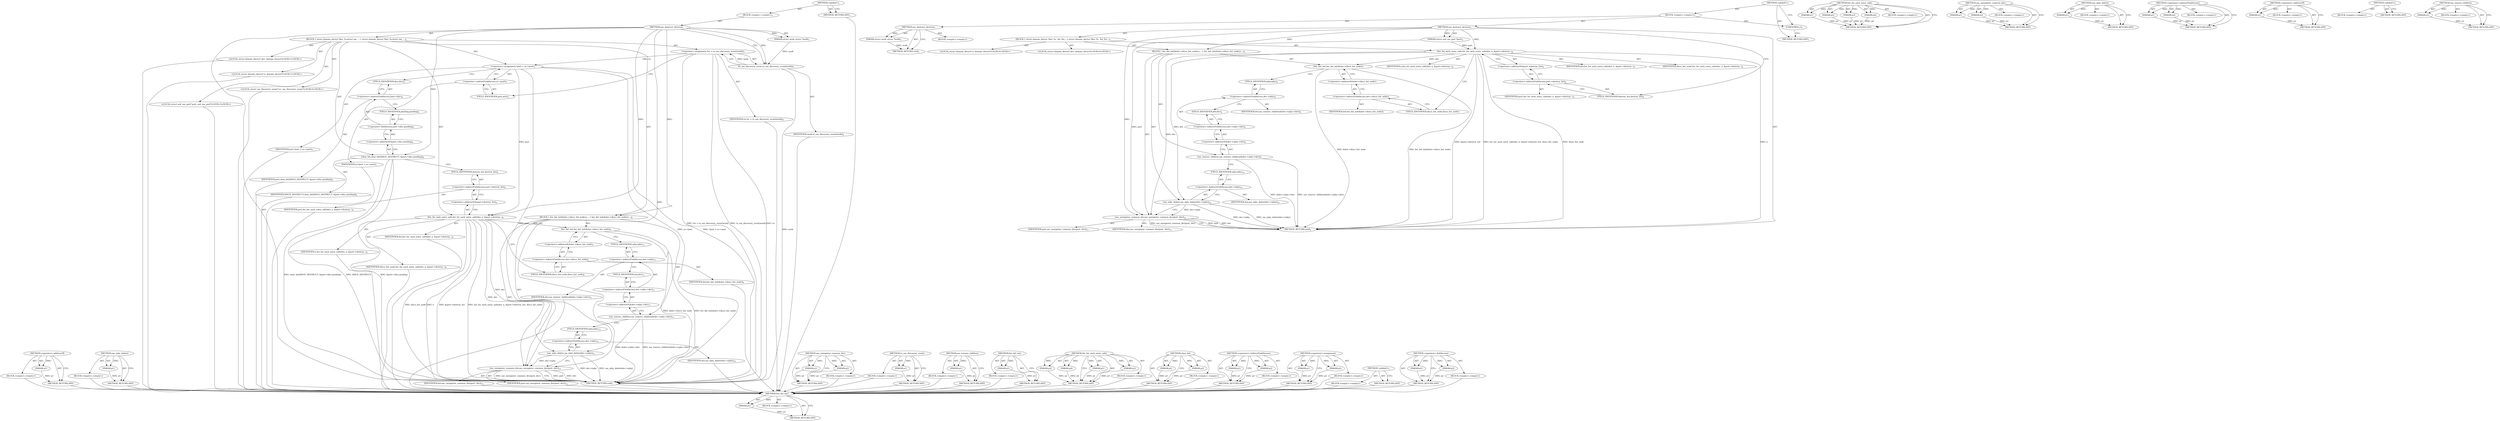 digraph "sas_remove_children" {
vulnerable_102 [label=<(METHOD,&lt;operator&gt;.addressOf)>];
vulnerable_103 [label=<(PARAM,p1)>];
vulnerable_104 [label=<(BLOCK,&lt;empty&gt;,&lt;empty&gt;)>];
vulnerable_105 [label=<(METHOD_RETURN,ANY)>];
vulnerable_126 [label=<(METHOD,sas_rphy_delete)>];
vulnerable_127 [label=<(PARAM,p1)>];
vulnerable_128 [label=<(BLOCK,&lt;empty&gt;,&lt;empty&gt;)>];
vulnerable_129 [label=<(METHOD_RETURN,ANY)>];
vulnerable_6 [label=<(METHOD,&lt;global&gt;)<SUB>1</SUB>>];
vulnerable_7 [label=<(BLOCK,&lt;empty&gt;,&lt;empty&gt;)<SUB>1</SUB>>];
vulnerable_8 [label=<(METHOD,sas_destruct_devices)<SUB>1</SUB>>];
vulnerable_9 [label=<(PARAM,struct work_struct *work)<SUB>1</SUB>>];
vulnerable_10 [label=<(BLOCK,{
 	struct domain_device *dev, *n;
	struct sas_...,{
 	struct domain_device *dev, *n;
	struct sas_...)<SUB>2</SUB>>];
vulnerable_11 [label="<(LOCAL,struct domain_device* dev: domain_device*)<SUB>3</SUB>>"];
vulnerable_12 [label="<(LOCAL,struct domain_device* n: domain_device*)<SUB>3</SUB>>"];
vulnerable_13 [label="<(LOCAL,struct sas_discovery_event* ev: sas_discovery_event*)<SUB>4</SUB>>"];
vulnerable_14 [label=<(&lt;operator&gt;.assignment,*ev = to_sas_discovery_event(work))<SUB>4</SUB>>];
vulnerable_15 [label=<(IDENTIFIER,ev,*ev = to_sas_discovery_event(work))<SUB>4</SUB>>];
vulnerable_16 [label=<(to_sas_discovery_event,to_sas_discovery_event(work))<SUB>4</SUB>>];
vulnerable_17 [label=<(IDENTIFIER,work,to_sas_discovery_event(work))<SUB>4</SUB>>];
vulnerable_18 [label="<(LOCAL,struct asd_sas_port* port: asd_sas_port*)<SUB>5</SUB>>"];
vulnerable_19 [label=<(&lt;operator&gt;.assignment,*port = ev-&gt;port)<SUB>5</SUB>>];
vulnerable_20 [label=<(IDENTIFIER,port,*port = ev-&gt;port)<SUB>5</SUB>>];
vulnerable_21 [label=<(&lt;operator&gt;.indirectFieldAccess,ev-&gt;port)<SUB>5</SUB>>];
vulnerable_22 [label=<(IDENTIFIER,ev,*port = ev-&gt;port)<SUB>5</SUB>>];
vulnerable_23 [label=<(FIELD_IDENTIFIER,port,port)<SUB>5</SUB>>];
vulnerable_24 [label=<(clear_bit,clear_bit(DISCE_DESTRUCT, &amp;port-&gt;disc.pending))<SUB>6</SUB>>];
vulnerable_25 [label=<(IDENTIFIER,DISCE_DESTRUCT,clear_bit(DISCE_DESTRUCT, &amp;port-&gt;disc.pending))<SUB>6</SUB>>];
vulnerable_26 [label=<(&lt;operator&gt;.addressOf,&amp;port-&gt;disc.pending)<SUB>6</SUB>>];
vulnerable_27 [label=<(&lt;operator&gt;.fieldAccess,port-&gt;disc.pending)<SUB>6</SUB>>];
vulnerable_28 [label=<(&lt;operator&gt;.indirectFieldAccess,port-&gt;disc)<SUB>6</SUB>>];
vulnerable_29 [label=<(IDENTIFIER,port,clear_bit(DISCE_DESTRUCT, &amp;port-&gt;disc.pending))<SUB>6</SUB>>];
vulnerable_30 [label=<(FIELD_IDENTIFIER,disc,disc)<SUB>6</SUB>>];
vulnerable_31 [label=<(FIELD_IDENTIFIER,pending,pending)<SUB>6</SUB>>];
vulnerable_32 [label=<(list_for_each_entry_safe,list_for_each_entry_safe(dev, n, &amp;port-&gt;destroy...)<SUB>8</SUB>>];
vulnerable_33 [label=<(IDENTIFIER,dev,list_for_each_entry_safe(dev, n, &amp;port-&gt;destroy...)<SUB>8</SUB>>];
vulnerable_34 [label=<(IDENTIFIER,n,list_for_each_entry_safe(dev, n, &amp;port-&gt;destroy...)<SUB>8</SUB>>];
vulnerable_35 [label=<(&lt;operator&gt;.addressOf,&amp;port-&gt;destroy_list)<SUB>8</SUB>>];
vulnerable_36 [label=<(&lt;operator&gt;.indirectFieldAccess,port-&gt;destroy_list)<SUB>8</SUB>>];
vulnerable_37 [label=<(IDENTIFIER,port,list_for_each_entry_safe(dev, n, &amp;port-&gt;destroy...)<SUB>8</SUB>>];
vulnerable_38 [label=<(FIELD_IDENTIFIER,destroy_list,destroy_list)<SUB>8</SUB>>];
vulnerable_39 [label=<(IDENTIFIER,disco_list_node,list_for_each_entry_safe(dev, n, &amp;port-&gt;destroy...)<SUB>8</SUB>>];
vulnerable_40 [label=<(BLOCK,{
 		list_del_init(&amp;dev-&gt;disco_list_node);

		s...,{
 		list_del_init(&amp;dev-&gt;disco_list_node);

		s...)<SUB>8</SUB>>];
vulnerable_41 [label=<(list_del_init,list_del_init(&amp;dev-&gt;disco_list_node))<SUB>9</SUB>>];
vulnerable_42 [label=<(&lt;operator&gt;.addressOf,&amp;dev-&gt;disco_list_node)<SUB>9</SUB>>];
vulnerable_43 [label=<(&lt;operator&gt;.indirectFieldAccess,dev-&gt;disco_list_node)<SUB>9</SUB>>];
vulnerable_44 [label=<(IDENTIFIER,dev,list_del_init(&amp;dev-&gt;disco_list_node))<SUB>9</SUB>>];
vulnerable_45 [label=<(FIELD_IDENTIFIER,disco_list_node,disco_list_node)<SUB>9</SUB>>];
vulnerable_46 [label=<(sas_remove_children,sas_remove_children(&amp;dev-&gt;rphy-&gt;dev))<SUB>11</SUB>>];
vulnerable_47 [label=<(&lt;operator&gt;.addressOf,&amp;dev-&gt;rphy-&gt;dev)<SUB>11</SUB>>];
vulnerable_48 [label=<(&lt;operator&gt;.indirectFieldAccess,dev-&gt;rphy-&gt;dev)<SUB>11</SUB>>];
vulnerable_49 [label=<(&lt;operator&gt;.indirectFieldAccess,dev-&gt;rphy)<SUB>11</SUB>>];
vulnerable_50 [label=<(IDENTIFIER,dev,sas_remove_children(&amp;dev-&gt;rphy-&gt;dev))<SUB>11</SUB>>];
vulnerable_51 [label=<(FIELD_IDENTIFIER,rphy,rphy)<SUB>11</SUB>>];
vulnerable_52 [label=<(FIELD_IDENTIFIER,dev,dev)<SUB>11</SUB>>];
vulnerable_53 [label=<(sas_rphy_delete,sas_rphy_delete(dev-&gt;rphy))<SUB>12</SUB>>];
vulnerable_54 [label=<(&lt;operator&gt;.indirectFieldAccess,dev-&gt;rphy)<SUB>12</SUB>>];
vulnerable_55 [label=<(IDENTIFIER,dev,sas_rphy_delete(dev-&gt;rphy))<SUB>12</SUB>>];
vulnerable_56 [label=<(FIELD_IDENTIFIER,rphy,rphy)<SUB>12</SUB>>];
vulnerable_57 [label=<(sas_unregister_common_dev,sas_unregister_common_dev(port, dev))<SUB>13</SUB>>];
vulnerable_58 [label=<(IDENTIFIER,port,sas_unregister_common_dev(port, dev))<SUB>13</SUB>>];
vulnerable_59 [label=<(IDENTIFIER,dev,sas_unregister_common_dev(port, dev))<SUB>13</SUB>>];
vulnerable_60 [label=<(METHOD_RETURN,void)<SUB>1</SUB>>];
vulnerable_62 [label=<(METHOD_RETURN,ANY)<SUB>1</SUB>>];
vulnerable_130 [label=<(METHOD,sas_unregister_common_dev)>];
vulnerable_131 [label=<(PARAM,p1)>];
vulnerable_132 [label=<(PARAM,p2)>];
vulnerable_133 [label=<(BLOCK,&lt;empty&gt;,&lt;empty&gt;)>];
vulnerable_134 [label=<(METHOD_RETURN,ANY)>];
vulnerable_88 [label=<(METHOD,to_sas_discovery_event)>];
vulnerable_89 [label=<(PARAM,p1)>];
vulnerable_90 [label=<(BLOCK,&lt;empty&gt;,&lt;empty&gt;)>];
vulnerable_91 [label=<(METHOD_RETURN,ANY)>];
vulnerable_122 [label=<(METHOD,sas_remove_children)>];
vulnerable_123 [label=<(PARAM,p1)>];
vulnerable_124 [label=<(BLOCK,&lt;empty&gt;,&lt;empty&gt;)>];
vulnerable_125 [label=<(METHOD_RETURN,ANY)>];
vulnerable_118 [label=<(METHOD,list_del_init)>];
vulnerable_119 [label=<(PARAM,p1)>];
vulnerable_120 [label=<(BLOCK,&lt;empty&gt;,&lt;empty&gt;)>];
vulnerable_121 [label=<(METHOD_RETURN,ANY)>];
vulnerable_111 [label=<(METHOD,list_for_each_entry_safe)>];
vulnerable_112 [label=<(PARAM,p1)>];
vulnerable_113 [label=<(PARAM,p2)>];
vulnerable_114 [label=<(PARAM,p3)>];
vulnerable_115 [label=<(PARAM,p4)>];
vulnerable_116 [label=<(BLOCK,&lt;empty&gt;,&lt;empty&gt;)>];
vulnerable_117 [label=<(METHOD_RETURN,ANY)>];
vulnerable_97 [label=<(METHOD,clear_bit)>];
vulnerable_98 [label=<(PARAM,p1)>];
vulnerable_99 [label=<(PARAM,p2)>];
vulnerable_100 [label=<(BLOCK,&lt;empty&gt;,&lt;empty&gt;)>];
vulnerable_101 [label=<(METHOD_RETURN,ANY)>];
vulnerable_92 [label=<(METHOD,&lt;operator&gt;.indirectFieldAccess)>];
vulnerable_93 [label=<(PARAM,p1)>];
vulnerable_94 [label=<(PARAM,p2)>];
vulnerable_95 [label=<(BLOCK,&lt;empty&gt;,&lt;empty&gt;)>];
vulnerable_96 [label=<(METHOD_RETURN,ANY)>];
vulnerable_83 [label=<(METHOD,&lt;operator&gt;.assignment)>];
vulnerable_84 [label=<(PARAM,p1)>];
vulnerable_85 [label=<(PARAM,p2)>];
vulnerable_86 [label=<(BLOCK,&lt;empty&gt;,&lt;empty&gt;)>];
vulnerable_87 [label=<(METHOD_RETURN,ANY)>];
vulnerable_77 [label=<(METHOD,&lt;global&gt;)<SUB>1</SUB>>];
vulnerable_78 [label=<(BLOCK,&lt;empty&gt;,&lt;empty&gt;)>];
vulnerable_79 [label=<(METHOD_RETURN,ANY)>];
vulnerable_106 [label=<(METHOD,&lt;operator&gt;.fieldAccess)>];
vulnerable_107 [label=<(PARAM,p1)>];
vulnerable_108 [label=<(PARAM,p2)>];
vulnerable_109 [label=<(BLOCK,&lt;empty&gt;,&lt;empty&gt;)>];
vulnerable_110 [label=<(METHOD_RETURN,ANY)>];
fixed_84 [label=<(METHOD,list_del_init)>];
fixed_85 [label=<(PARAM,p1)>];
fixed_86 [label=<(BLOCK,&lt;empty&gt;,&lt;empty&gt;)>];
fixed_87 [label=<(METHOD_RETURN,ANY)>];
fixed_6 [label=<(METHOD,&lt;global&gt;)<SUB>1</SUB>>];
fixed_7 [label=<(BLOCK,&lt;empty&gt;,&lt;empty&gt;)<SUB>1</SUB>>];
fixed_8 [label=<(METHOD,sas_destruct_devices)<SUB>1</SUB>>];
fixed_9 [label=<(PARAM,struct work_struct *work)<SUB>1</SUB>>];
fixed_10 [label=<(BLOCK,&lt;empty&gt;,&lt;empty&gt;)>];
fixed_11 [label=<(METHOD_RETURN,void)<SUB>1</SUB>>];
fixed_13 [label=<(UNKNOWN,),))<SUB>1</SUB>>];
fixed_14 [label=<(METHOD,sas_destruct_devices)<SUB>2</SUB>>];
fixed_15 [label=<(PARAM,struct asd_sas_port *port)<SUB>2</SUB>>];
fixed_16 [label=<(BLOCK,{
 	struct domain_device *dev, *n;
 
 	list_for...,{
 	struct domain_device *dev, *n;
 
 	list_for...)<SUB>3</SUB>>];
fixed_17 [label="<(LOCAL,struct domain_device* dev: domain_device*)<SUB>4</SUB>>"];
fixed_18 [label="<(LOCAL,struct domain_device* n: domain_device*)<SUB>4</SUB>>"];
fixed_19 [label=<(list_for_each_entry_safe,list_for_each_entry_safe(dev, n, &amp;port-&gt;destroy...)<SUB>6</SUB>>];
fixed_20 [label=<(IDENTIFIER,dev,list_for_each_entry_safe(dev, n, &amp;port-&gt;destroy...)<SUB>6</SUB>>];
fixed_21 [label=<(IDENTIFIER,n,list_for_each_entry_safe(dev, n, &amp;port-&gt;destroy...)<SUB>6</SUB>>];
fixed_22 [label=<(&lt;operator&gt;.addressOf,&amp;port-&gt;destroy_list)<SUB>6</SUB>>];
fixed_23 [label=<(&lt;operator&gt;.indirectFieldAccess,port-&gt;destroy_list)<SUB>6</SUB>>];
fixed_24 [label=<(IDENTIFIER,port,list_for_each_entry_safe(dev, n, &amp;port-&gt;destroy...)<SUB>6</SUB>>];
fixed_25 [label=<(FIELD_IDENTIFIER,destroy_list,destroy_list)<SUB>6</SUB>>];
fixed_26 [label=<(IDENTIFIER,disco_list_node,list_for_each_entry_safe(dev, n, &amp;port-&gt;destroy...)<SUB>6</SUB>>];
fixed_27 [label=<(BLOCK,{
 		list_del_init(&amp;dev-&gt;disco_list_node);

		s...,{
 		list_del_init(&amp;dev-&gt;disco_list_node);

		s...)<SUB>6</SUB>>];
fixed_28 [label=<(list_del_init,list_del_init(&amp;dev-&gt;disco_list_node))<SUB>7</SUB>>];
fixed_29 [label=<(&lt;operator&gt;.addressOf,&amp;dev-&gt;disco_list_node)<SUB>7</SUB>>];
fixed_30 [label=<(&lt;operator&gt;.indirectFieldAccess,dev-&gt;disco_list_node)<SUB>7</SUB>>];
fixed_31 [label=<(IDENTIFIER,dev,list_del_init(&amp;dev-&gt;disco_list_node))<SUB>7</SUB>>];
fixed_32 [label=<(FIELD_IDENTIFIER,disco_list_node,disco_list_node)<SUB>7</SUB>>];
fixed_33 [label=<(sas_remove_children,sas_remove_children(&amp;dev-&gt;rphy-&gt;dev))<SUB>9</SUB>>];
fixed_34 [label=<(&lt;operator&gt;.addressOf,&amp;dev-&gt;rphy-&gt;dev)<SUB>9</SUB>>];
fixed_35 [label=<(&lt;operator&gt;.indirectFieldAccess,dev-&gt;rphy-&gt;dev)<SUB>9</SUB>>];
fixed_36 [label=<(&lt;operator&gt;.indirectFieldAccess,dev-&gt;rphy)<SUB>9</SUB>>];
fixed_37 [label=<(IDENTIFIER,dev,sas_remove_children(&amp;dev-&gt;rphy-&gt;dev))<SUB>9</SUB>>];
fixed_38 [label=<(FIELD_IDENTIFIER,rphy,rphy)<SUB>9</SUB>>];
fixed_39 [label=<(FIELD_IDENTIFIER,dev,dev)<SUB>9</SUB>>];
fixed_40 [label=<(sas_rphy_delete,sas_rphy_delete(dev-&gt;rphy))<SUB>10</SUB>>];
fixed_41 [label=<(&lt;operator&gt;.indirectFieldAccess,dev-&gt;rphy)<SUB>10</SUB>>];
fixed_42 [label=<(IDENTIFIER,dev,sas_rphy_delete(dev-&gt;rphy))<SUB>10</SUB>>];
fixed_43 [label=<(FIELD_IDENTIFIER,rphy,rphy)<SUB>10</SUB>>];
fixed_44 [label=<(sas_unregister_common_dev,sas_unregister_common_dev(port, dev))<SUB>11</SUB>>];
fixed_45 [label=<(IDENTIFIER,port,sas_unregister_common_dev(port, dev))<SUB>11</SUB>>];
fixed_46 [label=<(IDENTIFIER,dev,sas_unregister_common_dev(port, dev))<SUB>11</SUB>>];
fixed_47 [label=<(METHOD_RETURN,void)<SUB>2</SUB>>];
fixed_49 [label=<(METHOD_RETURN,ANY)<SUB>1</SUB>>];
fixed_68 [label=<(METHOD,list_for_each_entry_safe)>];
fixed_69 [label=<(PARAM,p1)>];
fixed_70 [label=<(PARAM,p2)>];
fixed_71 [label=<(PARAM,p3)>];
fixed_72 [label=<(PARAM,p4)>];
fixed_73 [label=<(BLOCK,&lt;empty&gt;,&lt;empty&gt;)>];
fixed_74 [label=<(METHOD_RETURN,ANY)>];
fixed_96 [label=<(METHOD,sas_unregister_common_dev)>];
fixed_97 [label=<(PARAM,p1)>];
fixed_98 [label=<(PARAM,p2)>];
fixed_99 [label=<(BLOCK,&lt;empty&gt;,&lt;empty&gt;)>];
fixed_100 [label=<(METHOD_RETURN,ANY)>];
fixed_92 [label=<(METHOD,sas_rphy_delete)>];
fixed_93 [label=<(PARAM,p1)>];
fixed_94 [label=<(BLOCK,&lt;empty&gt;,&lt;empty&gt;)>];
fixed_95 [label=<(METHOD_RETURN,ANY)>];
fixed_79 [label=<(METHOD,&lt;operator&gt;.indirectFieldAccess)>];
fixed_80 [label=<(PARAM,p1)>];
fixed_81 [label=<(PARAM,p2)>];
fixed_82 [label=<(BLOCK,&lt;empty&gt;,&lt;empty&gt;)>];
fixed_83 [label=<(METHOD_RETURN,ANY)>];
fixed_75 [label=<(METHOD,&lt;operator&gt;.addressOf)>];
fixed_76 [label=<(PARAM,p1)>];
fixed_77 [label=<(BLOCK,&lt;empty&gt;,&lt;empty&gt;)>];
fixed_78 [label=<(METHOD_RETURN,ANY)>];
fixed_62 [label=<(METHOD,&lt;global&gt;)<SUB>1</SUB>>];
fixed_63 [label=<(BLOCK,&lt;empty&gt;,&lt;empty&gt;)>];
fixed_64 [label=<(METHOD_RETURN,ANY)>];
fixed_88 [label=<(METHOD,sas_remove_children)>];
fixed_89 [label=<(PARAM,p1)>];
fixed_90 [label=<(BLOCK,&lt;empty&gt;,&lt;empty&gt;)>];
fixed_91 [label=<(METHOD_RETURN,ANY)>];
vulnerable_102 -> vulnerable_103  [key=0, label="AST: "];
vulnerable_102 -> vulnerable_103  [key=1, label="DDG: "];
vulnerable_102 -> vulnerable_104  [key=0, label="AST: "];
vulnerable_102 -> vulnerable_105  [key=0, label="AST: "];
vulnerable_102 -> vulnerable_105  [key=1, label="CFG: "];
vulnerable_103 -> vulnerable_105  [key=0, label="DDG: p1"];
vulnerable_104 -> fixed_84  [key=0];
vulnerable_105 -> fixed_84  [key=0];
vulnerable_126 -> vulnerable_127  [key=0, label="AST: "];
vulnerable_126 -> vulnerable_127  [key=1, label="DDG: "];
vulnerable_126 -> vulnerable_128  [key=0, label="AST: "];
vulnerable_126 -> vulnerable_129  [key=0, label="AST: "];
vulnerable_126 -> vulnerable_129  [key=1, label="CFG: "];
vulnerable_127 -> vulnerable_129  [key=0, label="DDG: p1"];
vulnerable_128 -> fixed_84  [key=0];
vulnerable_129 -> fixed_84  [key=0];
vulnerable_6 -> vulnerable_7  [key=0, label="AST: "];
vulnerable_6 -> vulnerable_62  [key=0, label="AST: "];
vulnerable_6 -> vulnerable_62  [key=1, label="CFG: "];
vulnerable_7 -> vulnerable_8  [key=0, label="AST: "];
vulnerable_8 -> vulnerable_9  [key=0, label="AST: "];
vulnerable_8 -> vulnerable_9  [key=1, label="DDG: "];
vulnerable_8 -> vulnerable_10  [key=0, label="AST: "];
vulnerable_8 -> vulnerable_60  [key=0, label="AST: "];
vulnerable_8 -> vulnerable_16  [key=0, label="CFG: "];
vulnerable_8 -> vulnerable_16  [key=1, label="DDG: "];
vulnerable_8 -> vulnerable_40  [key=0, label="DDG: "];
vulnerable_8 -> vulnerable_24  [key=0, label="DDG: "];
vulnerable_8 -> vulnerable_32  [key=0, label="DDG: "];
vulnerable_8 -> vulnerable_57  [key=0, label="DDG: "];
vulnerable_9 -> vulnerable_16  [key=0, label="DDG: work"];
vulnerable_10 -> vulnerable_11  [key=0, label="AST: "];
vulnerable_10 -> vulnerable_12  [key=0, label="AST: "];
vulnerable_10 -> vulnerable_13  [key=0, label="AST: "];
vulnerable_10 -> vulnerable_14  [key=0, label="AST: "];
vulnerable_10 -> vulnerable_18  [key=0, label="AST: "];
vulnerable_10 -> vulnerable_19  [key=0, label="AST: "];
vulnerable_10 -> vulnerable_24  [key=0, label="AST: "];
vulnerable_10 -> vulnerable_32  [key=0, label="AST: "];
vulnerable_10 -> vulnerable_40  [key=0, label="AST: "];
vulnerable_11 -> fixed_84  [key=0];
vulnerable_12 -> fixed_84  [key=0];
vulnerable_13 -> fixed_84  [key=0];
vulnerable_14 -> vulnerable_15  [key=0, label="AST: "];
vulnerable_14 -> vulnerable_16  [key=0, label="AST: "];
vulnerable_14 -> vulnerable_23  [key=0, label="CFG: "];
vulnerable_14 -> vulnerable_60  [key=0, label="DDG: ev"];
vulnerable_14 -> vulnerable_60  [key=1, label="DDG: to_sas_discovery_event(work)"];
vulnerable_14 -> vulnerable_60  [key=2, label="DDG: *ev = to_sas_discovery_event(work)"];
vulnerable_14 -> vulnerable_19  [key=0, label="DDG: ev"];
vulnerable_15 -> fixed_84  [key=0];
vulnerable_16 -> vulnerable_17  [key=0, label="AST: "];
vulnerable_16 -> vulnerable_14  [key=0, label="CFG: "];
vulnerable_16 -> vulnerable_14  [key=1, label="DDG: work"];
vulnerable_16 -> vulnerable_60  [key=0, label="DDG: work"];
vulnerable_17 -> fixed_84  [key=0];
vulnerable_18 -> fixed_84  [key=0];
vulnerable_19 -> vulnerable_20  [key=0, label="AST: "];
vulnerable_19 -> vulnerable_21  [key=0, label="AST: "];
vulnerable_19 -> vulnerable_30  [key=0, label="CFG: "];
vulnerable_19 -> vulnerable_60  [key=0, label="DDG: ev-&gt;port"];
vulnerable_19 -> vulnerable_60  [key=1, label="DDG: *port = ev-&gt;port"];
vulnerable_19 -> vulnerable_32  [key=0, label="DDG: port"];
vulnerable_19 -> vulnerable_57  [key=0, label="DDG: port"];
vulnerable_20 -> fixed_84  [key=0];
vulnerable_21 -> vulnerable_22  [key=0, label="AST: "];
vulnerable_21 -> vulnerable_23  [key=0, label="AST: "];
vulnerable_21 -> vulnerable_19  [key=0, label="CFG: "];
vulnerable_22 -> fixed_84  [key=0];
vulnerable_23 -> vulnerable_21  [key=0, label="CFG: "];
vulnerable_24 -> vulnerable_25  [key=0, label="AST: "];
vulnerable_24 -> vulnerable_26  [key=0, label="AST: "];
vulnerable_24 -> vulnerable_38  [key=0, label="CFG: "];
vulnerable_24 -> vulnerable_60  [key=0, label="DDG: &amp;port-&gt;disc.pending"];
vulnerable_24 -> vulnerable_60  [key=1, label="DDG: clear_bit(DISCE_DESTRUCT, &amp;port-&gt;disc.pending)"];
vulnerable_24 -> vulnerable_60  [key=2, label="DDG: DISCE_DESTRUCT"];
vulnerable_25 -> fixed_84  [key=0];
vulnerable_26 -> vulnerable_27  [key=0, label="AST: "];
vulnerable_26 -> vulnerable_24  [key=0, label="CFG: "];
vulnerable_27 -> vulnerable_28  [key=0, label="AST: "];
vulnerable_27 -> vulnerable_31  [key=0, label="AST: "];
vulnerable_27 -> vulnerable_26  [key=0, label="CFG: "];
vulnerable_28 -> vulnerable_29  [key=0, label="AST: "];
vulnerable_28 -> vulnerable_30  [key=0, label="AST: "];
vulnerable_28 -> vulnerable_31  [key=0, label="CFG: "];
vulnerable_29 -> fixed_84  [key=0];
vulnerable_30 -> vulnerable_28  [key=0, label="CFG: "];
vulnerable_31 -> vulnerable_27  [key=0, label="CFG: "];
vulnerable_32 -> vulnerable_33  [key=0, label="AST: "];
vulnerable_32 -> vulnerable_34  [key=0, label="AST: "];
vulnerable_32 -> vulnerable_35  [key=0, label="AST: "];
vulnerable_32 -> vulnerable_39  [key=0, label="AST: "];
vulnerable_32 -> vulnerable_45  [key=0, label="CFG: "];
vulnerable_32 -> vulnerable_60  [key=0, label="DDG: n"];
vulnerable_32 -> vulnerable_60  [key=1, label="DDG: &amp;port-&gt;destroy_list"];
vulnerable_32 -> vulnerable_60  [key=2, label="DDG: list_for_each_entry_safe(dev, n, &amp;port-&gt;destroy_list, disco_list_node)"];
vulnerable_32 -> vulnerable_60  [key=3, label="DDG: disco_list_node"];
vulnerable_32 -> vulnerable_41  [key=0, label="DDG: dev"];
vulnerable_32 -> vulnerable_53  [key=0, label="DDG: dev"];
vulnerable_32 -> vulnerable_57  [key=0, label="DDG: dev"];
vulnerable_33 -> fixed_84  [key=0];
vulnerable_34 -> fixed_84  [key=0];
vulnerable_35 -> vulnerable_36  [key=0, label="AST: "];
vulnerable_35 -> vulnerable_32  [key=0, label="CFG: "];
vulnerable_36 -> vulnerable_37  [key=0, label="AST: "];
vulnerable_36 -> vulnerable_38  [key=0, label="AST: "];
vulnerable_36 -> vulnerable_35  [key=0, label="CFG: "];
vulnerable_37 -> fixed_84  [key=0];
vulnerable_38 -> vulnerable_36  [key=0, label="CFG: "];
vulnerable_39 -> fixed_84  [key=0];
vulnerable_40 -> vulnerable_41  [key=0, label="AST: "];
vulnerable_40 -> vulnerable_46  [key=0, label="AST: "];
vulnerable_40 -> vulnerable_53  [key=0, label="AST: "];
vulnerable_40 -> vulnerable_57  [key=0, label="AST: "];
vulnerable_41 -> vulnerable_42  [key=0, label="AST: "];
vulnerable_41 -> vulnerable_51  [key=0, label="CFG: "];
vulnerable_41 -> vulnerable_60  [key=0, label="DDG: &amp;dev-&gt;disco_list_node"];
vulnerable_41 -> vulnerable_60  [key=1, label="DDG: list_del_init(&amp;dev-&gt;disco_list_node)"];
vulnerable_42 -> vulnerable_43  [key=0, label="AST: "];
vulnerable_42 -> vulnerable_41  [key=0, label="CFG: "];
vulnerable_43 -> vulnerable_44  [key=0, label="AST: "];
vulnerable_43 -> vulnerable_45  [key=0, label="AST: "];
vulnerable_43 -> vulnerable_42  [key=0, label="CFG: "];
vulnerable_44 -> fixed_84  [key=0];
vulnerable_45 -> vulnerable_43  [key=0, label="CFG: "];
vulnerable_46 -> vulnerable_47  [key=0, label="AST: "];
vulnerable_46 -> vulnerable_56  [key=0, label="CFG: "];
vulnerable_46 -> vulnerable_60  [key=0, label="DDG: &amp;dev-&gt;rphy-&gt;dev"];
vulnerable_46 -> vulnerable_60  [key=1, label="DDG: sas_remove_children(&amp;dev-&gt;rphy-&gt;dev)"];
vulnerable_47 -> vulnerable_48  [key=0, label="AST: "];
vulnerable_47 -> vulnerable_46  [key=0, label="CFG: "];
vulnerable_48 -> vulnerable_49  [key=0, label="AST: "];
vulnerable_48 -> vulnerable_52  [key=0, label="AST: "];
vulnerable_48 -> vulnerable_47  [key=0, label="CFG: "];
vulnerable_49 -> vulnerable_50  [key=0, label="AST: "];
vulnerable_49 -> vulnerable_51  [key=0, label="AST: "];
vulnerable_49 -> vulnerable_52  [key=0, label="CFG: "];
vulnerable_50 -> fixed_84  [key=0];
vulnerable_51 -> vulnerable_49  [key=0, label="CFG: "];
vulnerable_52 -> vulnerable_48  [key=0, label="CFG: "];
vulnerable_53 -> vulnerable_54  [key=0, label="AST: "];
vulnerable_53 -> vulnerable_57  [key=0, label="CFG: "];
vulnerable_53 -> vulnerable_57  [key=1, label="DDG: dev-&gt;rphy"];
vulnerable_53 -> vulnerable_60  [key=0, label="DDG: dev-&gt;rphy"];
vulnerable_53 -> vulnerable_60  [key=1, label="DDG: sas_rphy_delete(dev-&gt;rphy)"];
vulnerable_54 -> vulnerable_55  [key=0, label="AST: "];
vulnerable_54 -> vulnerable_56  [key=0, label="AST: "];
vulnerable_54 -> vulnerable_53  [key=0, label="CFG: "];
vulnerable_55 -> fixed_84  [key=0];
vulnerable_56 -> vulnerable_54  [key=0, label="CFG: "];
vulnerable_57 -> vulnerable_58  [key=0, label="AST: "];
vulnerable_57 -> vulnerable_59  [key=0, label="AST: "];
vulnerable_57 -> vulnerable_60  [key=0, label="CFG: "];
vulnerable_57 -> vulnerable_60  [key=1, label="DDG: port"];
vulnerable_57 -> vulnerable_60  [key=2, label="DDG: dev"];
vulnerable_57 -> vulnerable_60  [key=3, label="DDG: sas_unregister_common_dev(port, dev)"];
vulnerable_58 -> fixed_84  [key=0];
vulnerable_59 -> fixed_84  [key=0];
vulnerable_60 -> fixed_84  [key=0];
vulnerable_62 -> fixed_84  [key=0];
vulnerable_130 -> vulnerable_131  [key=0, label="AST: "];
vulnerable_130 -> vulnerable_131  [key=1, label="DDG: "];
vulnerable_130 -> vulnerable_133  [key=0, label="AST: "];
vulnerable_130 -> vulnerable_132  [key=0, label="AST: "];
vulnerable_130 -> vulnerable_132  [key=1, label="DDG: "];
vulnerable_130 -> vulnerable_134  [key=0, label="AST: "];
vulnerable_130 -> vulnerable_134  [key=1, label="CFG: "];
vulnerable_131 -> vulnerable_134  [key=0, label="DDG: p1"];
vulnerable_132 -> vulnerable_134  [key=0, label="DDG: p2"];
vulnerable_133 -> fixed_84  [key=0];
vulnerable_134 -> fixed_84  [key=0];
vulnerable_88 -> vulnerable_89  [key=0, label="AST: "];
vulnerable_88 -> vulnerable_89  [key=1, label="DDG: "];
vulnerable_88 -> vulnerable_90  [key=0, label="AST: "];
vulnerable_88 -> vulnerable_91  [key=0, label="AST: "];
vulnerable_88 -> vulnerable_91  [key=1, label="CFG: "];
vulnerable_89 -> vulnerable_91  [key=0, label="DDG: p1"];
vulnerable_90 -> fixed_84  [key=0];
vulnerable_91 -> fixed_84  [key=0];
vulnerable_122 -> vulnerable_123  [key=0, label="AST: "];
vulnerable_122 -> vulnerable_123  [key=1, label="DDG: "];
vulnerable_122 -> vulnerable_124  [key=0, label="AST: "];
vulnerable_122 -> vulnerable_125  [key=0, label="AST: "];
vulnerable_122 -> vulnerable_125  [key=1, label="CFG: "];
vulnerable_123 -> vulnerable_125  [key=0, label="DDG: p1"];
vulnerable_124 -> fixed_84  [key=0];
vulnerable_125 -> fixed_84  [key=0];
vulnerable_118 -> vulnerable_119  [key=0, label="AST: "];
vulnerable_118 -> vulnerable_119  [key=1, label="DDG: "];
vulnerable_118 -> vulnerable_120  [key=0, label="AST: "];
vulnerable_118 -> vulnerable_121  [key=0, label="AST: "];
vulnerable_118 -> vulnerable_121  [key=1, label="CFG: "];
vulnerable_119 -> vulnerable_121  [key=0, label="DDG: p1"];
vulnerable_120 -> fixed_84  [key=0];
vulnerable_121 -> fixed_84  [key=0];
vulnerable_111 -> vulnerable_112  [key=0, label="AST: "];
vulnerable_111 -> vulnerable_112  [key=1, label="DDG: "];
vulnerable_111 -> vulnerable_116  [key=0, label="AST: "];
vulnerable_111 -> vulnerable_113  [key=0, label="AST: "];
vulnerable_111 -> vulnerable_113  [key=1, label="DDG: "];
vulnerable_111 -> vulnerable_117  [key=0, label="AST: "];
vulnerable_111 -> vulnerable_117  [key=1, label="CFG: "];
vulnerable_111 -> vulnerable_114  [key=0, label="AST: "];
vulnerable_111 -> vulnerable_114  [key=1, label="DDG: "];
vulnerable_111 -> vulnerable_115  [key=0, label="AST: "];
vulnerable_111 -> vulnerable_115  [key=1, label="DDG: "];
vulnerable_112 -> vulnerable_117  [key=0, label="DDG: p1"];
vulnerable_113 -> vulnerable_117  [key=0, label="DDG: p2"];
vulnerable_114 -> vulnerable_117  [key=0, label="DDG: p3"];
vulnerable_115 -> vulnerable_117  [key=0, label="DDG: p4"];
vulnerable_116 -> fixed_84  [key=0];
vulnerable_117 -> fixed_84  [key=0];
vulnerable_97 -> vulnerable_98  [key=0, label="AST: "];
vulnerable_97 -> vulnerable_98  [key=1, label="DDG: "];
vulnerable_97 -> vulnerable_100  [key=0, label="AST: "];
vulnerable_97 -> vulnerable_99  [key=0, label="AST: "];
vulnerable_97 -> vulnerable_99  [key=1, label="DDG: "];
vulnerable_97 -> vulnerable_101  [key=0, label="AST: "];
vulnerable_97 -> vulnerable_101  [key=1, label="CFG: "];
vulnerable_98 -> vulnerable_101  [key=0, label="DDG: p1"];
vulnerable_99 -> vulnerable_101  [key=0, label="DDG: p2"];
vulnerable_100 -> fixed_84  [key=0];
vulnerable_101 -> fixed_84  [key=0];
vulnerable_92 -> vulnerable_93  [key=0, label="AST: "];
vulnerable_92 -> vulnerable_93  [key=1, label="DDG: "];
vulnerable_92 -> vulnerable_95  [key=0, label="AST: "];
vulnerable_92 -> vulnerable_94  [key=0, label="AST: "];
vulnerable_92 -> vulnerable_94  [key=1, label="DDG: "];
vulnerable_92 -> vulnerable_96  [key=0, label="AST: "];
vulnerable_92 -> vulnerable_96  [key=1, label="CFG: "];
vulnerable_93 -> vulnerable_96  [key=0, label="DDG: p1"];
vulnerable_94 -> vulnerable_96  [key=0, label="DDG: p2"];
vulnerable_95 -> fixed_84  [key=0];
vulnerable_96 -> fixed_84  [key=0];
vulnerable_83 -> vulnerable_84  [key=0, label="AST: "];
vulnerable_83 -> vulnerable_84  [key=1, label="DDG: "];
vulnerable_83 -> vulnerable_86  [key=0, label="AST: "];
vulnerable_83 -> vulnerable_85  [key=0, label="AST: "];
vulnerable_83 -> vulnerable_85  [key=1, label="DDG: "];
vulnerable_83 -> vulnerable_87  [key=0, label="AST: "];
vulnerable_83 -> vulnerable_87  [key=1, label="CFG: "];
vulnerable_84 -> vulnerable_87  [key=0, label="DDG: p1"];
vulnerable_85 -> vulnerable_87  [key=0, label="DDG: p2"];
vulnerable_86 -> fixed_84  [key=0];
vulnerable_87 -> fixed_84  [key=0];
vulnerable_77 -> vulnerable_78  [key=0, label="AST: "];
vulnerable_77 -> vulnerable_79  [key=0, label="AST: "];
vulnerable_77 -> vulnerable_79  [key=1, label="CFG: "];
vulnerable_78 -> fixed_84  [key=0];
vulnerable_79 -> fixed_84  [key=0];
vulnerable_106 -> vulnerable_107  [key=0, label="AST: "];
vulnerable_106 -> vulnerable_107  [key=1, label="DDG: "];
vulnerable_106 -> vulnerable_109  [key=0, label="AST: "];
vulnerable_106 -> vulnerable_108  [key=0, label="AST: "];
vulnerable_106 -> vulnerable_108  [key=1, label="DDG: "];
vulnerable_106 -> vulnerable_110  [key=0, label="AST: "];
vulnerable_106 -> vulnerable_110  [key=1, label="CFG: "];
vulnerable_107 -> vulnerable_110  [key=0, label="DDG: p1"];
vulnerable_108 -> vulnerable_110  [key=0, label="DDG: p2"];
vulnerable_109 -> fixed_84  [key=0];
vulnerable_110 -> fixed_84  [key=0];
fixed_84 -> fixed_85  [key=0, label="AST: "];
fixed_84 -> fixed_85  [key=1, label="DDG: "];
fixed_84 -> fixed_86  [key=0, label="AST: "];
fixed_84 -> fixed_87  [key=0, label="AST: "];
fixed_84 -> fixed_87  [key=1, label="CFG: "];
fixed_85 -> fixed_87  [key=0, label="DDG: p1"];
fixed_6 -> fixed_7  [key=0, label="AST: "];
fixed_6 -> fixed_49  [key=0, label="AST: "];
fixed_6 -> fixed_13  [key=0, label="CFG: "];
fixed_7 -> fixed_8  [key=0, label="AST: "];
fixed_7 -> fixed_13  [key=0, label="AST: "];
fixed_7 -> fixed_14  [key=0, label="AST: "];
fixed_8 -> fixed_9  [key=0, label="AST: "];
fixed_8 -> fixed_9  [key=1, label="DDG: "];
fixed_8 -> fixed_10  [key=0, label="AST: "];
fixed_8 -> fixed_11  [key=0, label="AST: "];
fixed_8 -> fixed_11  [key=1, label="CFG: "];
fixed_9 -> fixed_11  [key=0, label="DDG: work"];
fixed_13 -> fixed_49  [key=0, label="CFG: "];
fixed_14 -> fixed_15  [key=0, label="AST: "];
fixed_14 -> fixed_15  [key=1, label="DDG: "];
fixed_14 -> fixed_16  [key=0, label="AST: "];
fixed_14 -> fixed_47  [key=0, label="AST: "];
fixed_14 -> fixed_25  [key=0, label="CFG: "];
fixed_14 -> fixed_27  [key=0, label="DDG: "];
fixed_14 -> fixed_19  [key=0, label="DDG: "];
fixed_14 -> fixed_44  [key=0, label="DDG: "];
fixed_15 -> fixed_19  [key=0, label="DDG: port"];
fixed_15 -> fixed_44  [key=0, label="DDG: port"];
fixed_16 -> fixed_17  [key=0, label="AST: "];
fixed_16 -> fixed_18  [key=0, label="AST: "];
fixed_16 -> fixed_19  [key=0, label="AST: "];
fixed_16 -> fixed_27  [key=0, label="AST: "];
fixed_19 -> fixed_20  [key=0, label="AST: "];
fixed_19 -> fixed_21  [key=0, label="AST: "];
fixed_19 -> fixed_22  [key=0, label="AST: "];
fixed_19 -> fixed_26  [key=0, label="AST: "];
fixed_19 -> fixed_32  [key=0, label="CFG: "];
fixed_19 -> fixed_47  [key=0, label="DDG: n"];
fixed_19 -> fixed_47  [key=1, label="DDG: &amp;port-&gt;destroy_list"];
fixed_19 -> fixed_47  [key=2, label="DDG: list_for_each_entry_safe(dev, n, &amp;port-&gt;destroy_list, disco_list_node)"];
fixed_19 -> fixed_47  [key=3, label="DDG: disco_list_node"];
fixed_19 -> fixed_28  [key=0, label="DDG: dev"];
fixed_19 -> fixed_40  [key=0, label="DDG: dev"];
fixed_19 -> fixed_44  [key=0, label="DDG: dev"];
fixed_22 -> fixed_23  [key=0, label="AST: "];
fixed_22 -> fixed_19  [key=0, label="CFG: "];
fixed_23 -> fixed_24  [key=0, label="AST: "];
fixed_23 -> fixed_25  [key=0, label="AST: "];
fixed_23 -> fixed_22  [key=0, label="CFG: "];
fixed_25 -> fixed_23  [key=0, label="CFG: "];
fixed_27 -> fixed_28  [key=0, label="AST: "];
fixed_27 -> fixed_33  [key=0, label="AST: "];
fixed_27 -> fixed_40  [key=0, label="AST: "];
fixed_27 -> fixed_44  [key=0, label="AST: "];
fixed_28 -> fixed_29  [key=0, label="AST: "];
fixed_28 -> fixed_38  [key=0, label="CFG: "];
fixed_28 -> fixed_47  [key=0, label="DDG: &amp;dev-&gt;disco_list_node"];
fixed_28 -> fixed_47  [key=1, label="DDG: list_del_init(&amp;dev-&gt;disco_list_node)"];
fixed_29 -> fixed_30  [key=0, label="AST: "];
fixed_29 -> fixed_28  [key=0, label="CFG: "];
fixed_30 -> fixed_31  [key=0, label="AST: "];
fixed_30 -> fixed_32  [key=0, label="AST: "];
fixed_30 -> fixed_29  [key=0, label="CFG: "];
fixed_32 -> fixed_30  [key=0, label="CFG: "];
fixed_33 -> fixed_34  [key=0, label="AST: "];
fixed_33 -> fixed_43  [key=0, label="CFG: "];
fixed_33 -> fixed_47  [key=0, label="DDG: &amp;dev-&gt;rphy-&gt;dev"];
fixed_33 -> fixed_47  [key=1, label="DDG: sas_remove_children(&amp;dev-&gt;rphy-&gt;dev)"];
fixed_34 -> fixed_35  [key=0, label="AST: "];
fixed_34 -> fixed_33  [key=0, label="CFG: "];
fixed_35 -> fixed_36  [key=0, label="AST: "];
fixed_35 -> fixed_39  [key=0, label="AST: "];
fixed_35 -> fixed_34  [key=0, label="CFG: "];
fixed_36 -> fixed_37  [key=0, label="AST: "];
fixed_36 -> fixed_38  [key=0, label="AST: "];
fixed_36 -> fixed_39  [key=0, label="CFG: "];
fixed_38 -> fixed_36  [key=0, label="CFG: "];
fixed_39 -> fixed_35  [key=0, label="CFG: "];
fixed_40 -> fixed_41  [key=0, label="AST: "];
fixed_40 -> fixed_44  [key=0, label="CFG: "];
fixed_40 -> fixed_44  [key=1, label="DDG: dev-&gt;rphy"];
fixed_40 -> fixed_47  [key=0, label="DDG: dev-&gt;rphy"];
fixed_40 -> fixed_47  [key=1, label="DDG: sas_rphy_delete(dev-&gt;rphy)"];
fixed_41 -> fixed_42  [key=0, label="AST: "];
fixed_41 -> fixed_43  [key=0, label="AST: "];
fixed_41 -> fixed_40  [key=0, label="CFG: "];
fixed_43 -> fixed_41  [key=0, label="CFG: "];
fixed_44 -> fixed_45  [key=0, label="AST: "];
fixed_44 -> fixed_46  [key=0, label="AST: "];
fixed_44 -> fixed_47  [key=0, label="CFG: "];
fixed_44 -> fixed_47  [key=1, label="DDG: port"];
fixed_44 -> fixed_47  [key=2, label="DDG: dev"];
fixed_44 -> fixed_47  [key=3, label="DDG: sas_unregister_common_dev(port, dev)"];
fixed_68 -> fixed_69  [key=0, label="AST: "];
fixed_68 -> fixed_69  [key=1, label="DDG: "];
fixed_68 -> fixed_73  [key=0, label="AST: "];
fixed_68 -> fixed_70  [key=0, label="AST: "];
fixed_68 -> fixed_70  [key=1, label="DDG: "];
fixed_68 -> fixed_74  [key=0, label="AST: "];
fixed_68 -> fixed_74  [key=1, label="CFG: "];
fixed_68 -> fixed_71  [key=0, label="AST: "];
fixed_68 -> fixed_71  [key=1, label="DDG: "];
fixed_68 -> fixed_72  [key=0, label="AST: "];
fixed_68 -> fixed_72  [key=1, label="DDG: "];
fixed_69 -> fixed_74  [key=0, label="DDG: p1"];
fixed_70 -> fixed_74  [key=0, label="DDG: p2"];
fixed_71 -> fixed_74  [key=0, label="DDG: p3"];
fixed_72 -> fixed_74  [key=0, label="DDG: p4"];
fixed_96 -> fixed_97  [key=0, label="AST: "];
fixed_96 -> fixed_97  [key=1, label="DDG: "];
fixed_96 -> fixed_99  [key=0, label="AST: "];
fixed_96 -> fixed_98  [key=0, label="AST: "];
fixed_96 -> fixed_98  [key=1, label="DDG: "];
fixed_96 -> fixed_100  [key=0, label="AST: "];
fixed_96 -> fixed_100  [key=1, label="CFG: "];
fixed_97 -> fixed_100  [key=0, label="DDG: p1"];
fixed_98 -> fixed_100  [key=0, label="DDG: p2"];
fixed_92 -> fixed_93  [key=0, label="AST: "];
fixed_92 -> fixed_93  [key=1, label="DDG: "];
fixed_92 -> fixed_94  [key=0, label="AST: "];
fixed_92 -> fixed_95  [key=0, label="AST: "];
fixed_92 -> fixed_95  [key=1, label="CFG: "];
fixed_93 -> fixed_95  [key=0, label="DDG: p1"];
fixed_79 -> fixed_80  [key=0, label="AST: "];
fixed_79 -> fixed_80  [key=1, label="DDG: "];
fixed_79 -> fixed_82  [key=0, label="AST: "];
fixed_79 -> fixed_81  [key=0, label="AST: "];
fixed_79 -> fixed_81  [key=1, label="DDG: "];
fixed_79 -> fixed_83  [key=0, label="AST: "];
fixed_79 -> fixed_83  [key=1, label="CFG: "];
fixed_80 -> fixed_83  [key=0, label="DDG: p1"];
fixed_81 -> fixed_83  [key=0, label="DDG: p2"];
fixed_75 -> fixed_76  [key=0, label="AST: "];
fixed_75 -> fixed_76  [key=1, label="DDG: "];
fixed_75 -> fixed_77  [key=0, label="AST: "];
fixed_75 -> fixed_78  [key=0, label="AST: "];
fixed_75 -> fixed_78  [key=1, label="CFG: "];
fixed_76 -> fixed_78  [key=0, label="DDG: p1"];
fixed_62 -> fixed_63  [key=0, label="AST: "];
fixed_62 -> fixed_64  [key=0, label="AST: "];
fixed_62 -> fixed_64  [key=1, label="CFG: "];
fixed_88 -> fixed_89  [key=0, label="AST: "];
fixed_88 -> fixed_89  [key=1, label="DDG: "];
fixed_88 -> fixed_90  [key=0, label="AST: "];
fixed_88 -> fixed_91  [key=0, label="AST: "];
fixed_88 -> fixed_91  [key=1, label="CFG: "];
fixed_89 -> fixed_91  [key=0, label="DDG: p1"];
}
